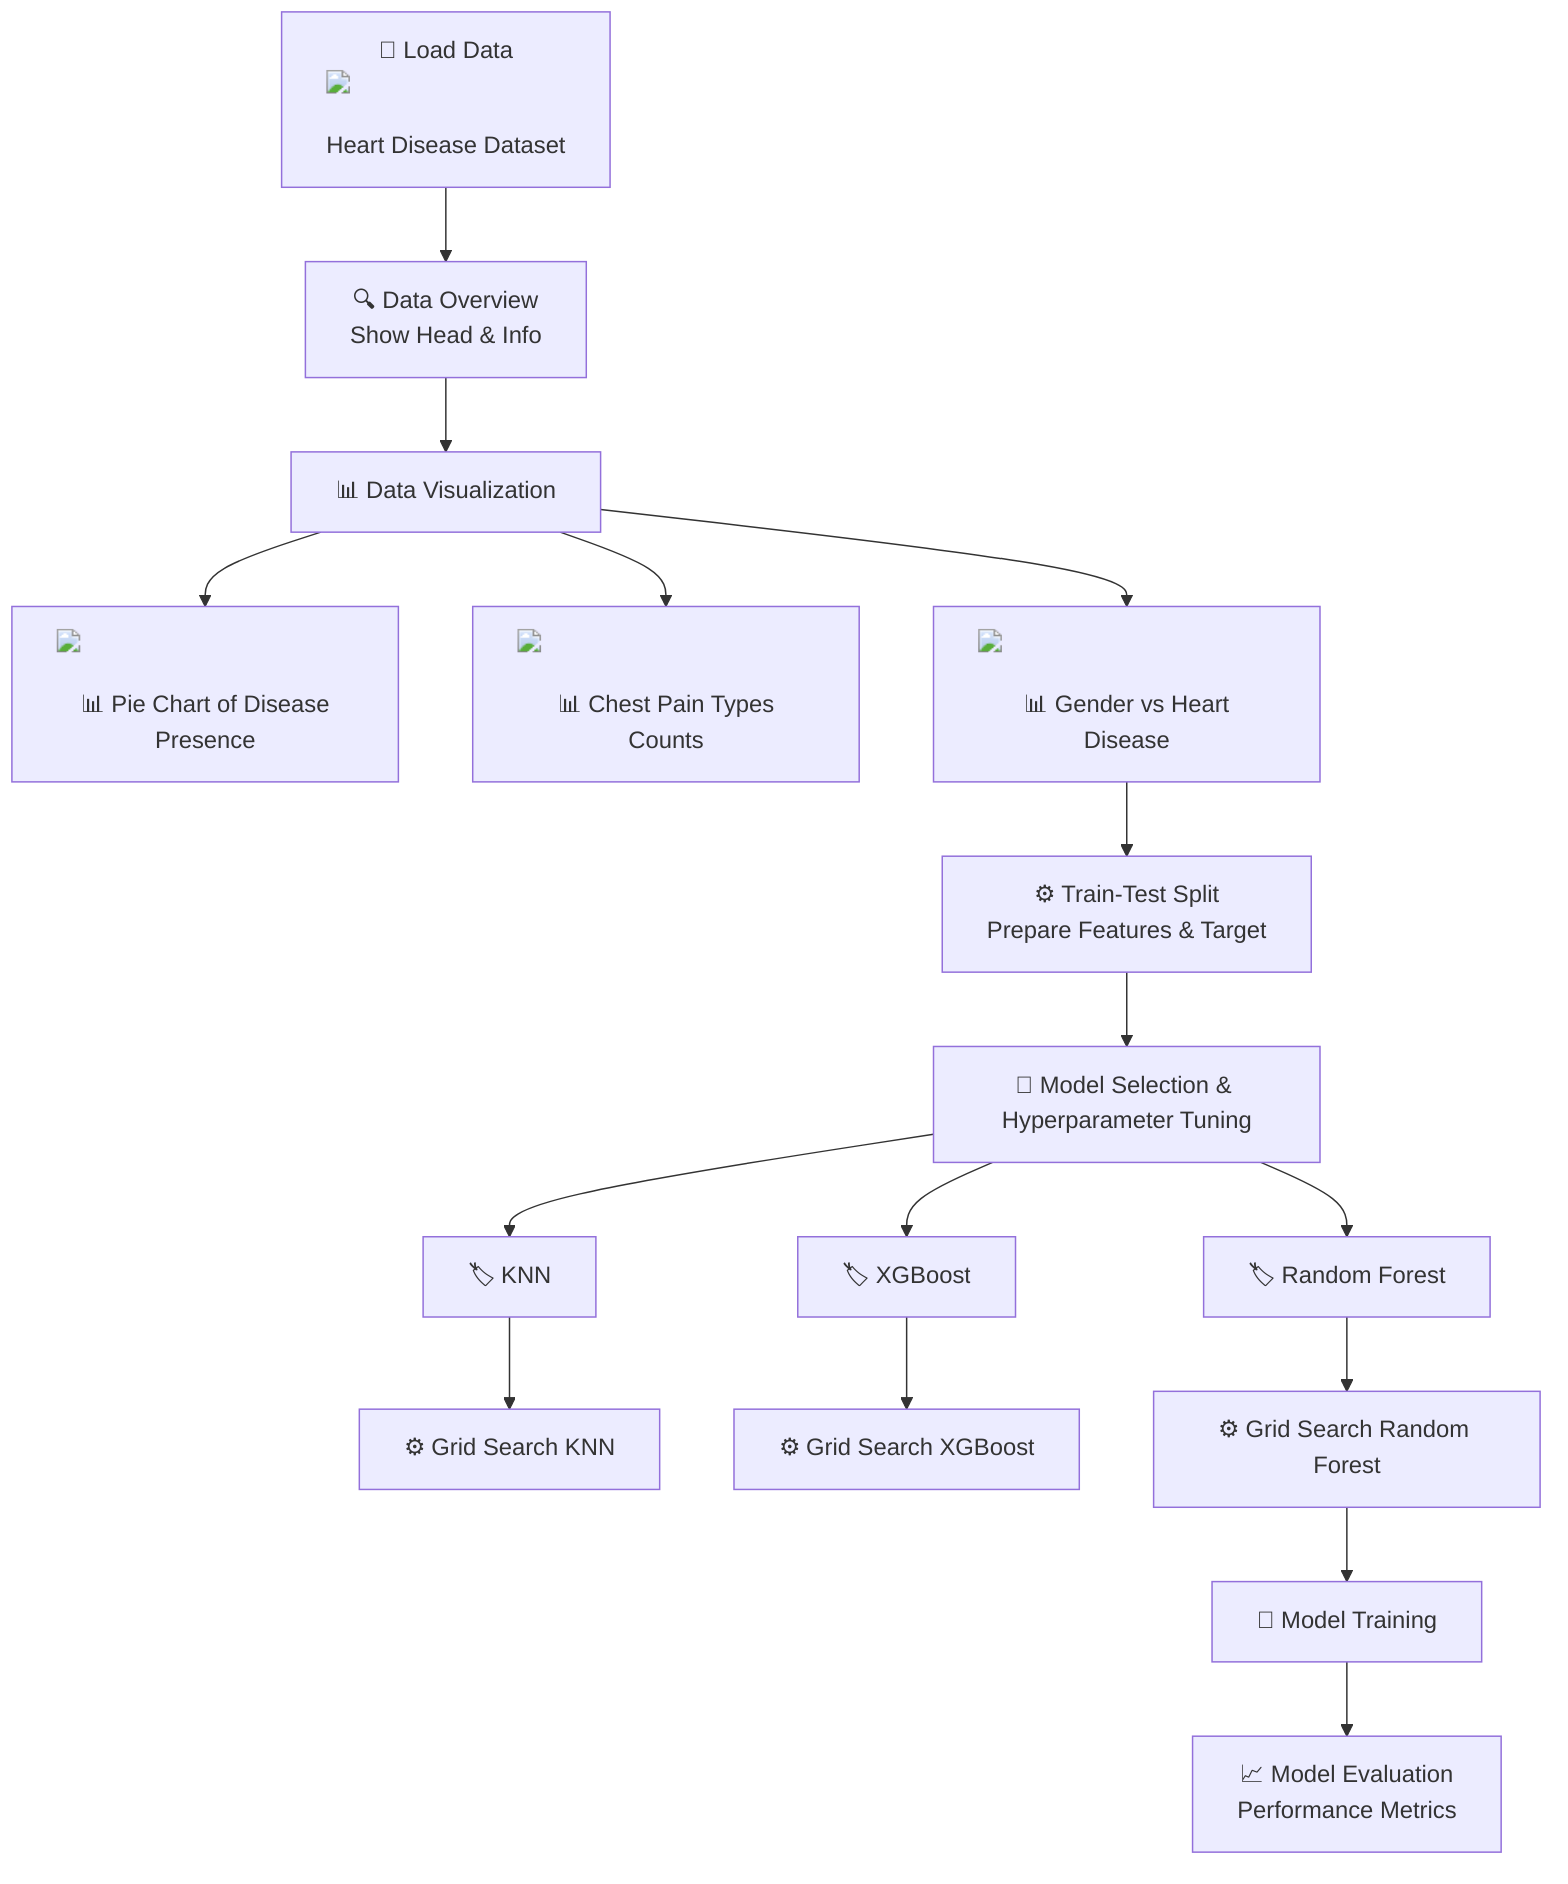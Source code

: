flowchart TD
    A["📁 Load Data <img src='file.svg' /> <br/> Heart Disease Dataset"] --> B["🔍 Data Overview <br/> Show Head & Info"]
    B --> C["📊 Data Visualization"]
    C --> C1["<img src='dummy_plots/pie_chart_template.svg'/> <br/> 📊 Pie Chart of Disease Presence"]
    C --> C2["<img src='dummy_plots/barplot_template.svg'/> <br/> 📊 Chest Pain Types Counts"]
    C --> C3["<img src='dummy_plots/barplot_template.svg'/> <br/> 📊 Gender vs Heart Disease"]
    
    C3 --> D["⚙️ Train-Test Split <br/> Prepare Features & Target"]
    
    D --> E["🔗 Model Selection & Hyperparameter Tuning"]
    E --> E1["🏷️ KNN"]
    E1 --> E1a["⚙️ Grid Search KNN"]
    E --> E2["🏷️ XGBoost"]
    E2 --> E2a["⚙️ Grid Search XGBoost"]
    E --> E3["🏷️ Random Forest"]
    E3 --> E3a["⚙️ Grid Search Random Forest"]

    E3a --> F["🧠 Model Training"]
    F --> G["📈 Model Evaluation <br/> Performance Metrics"]